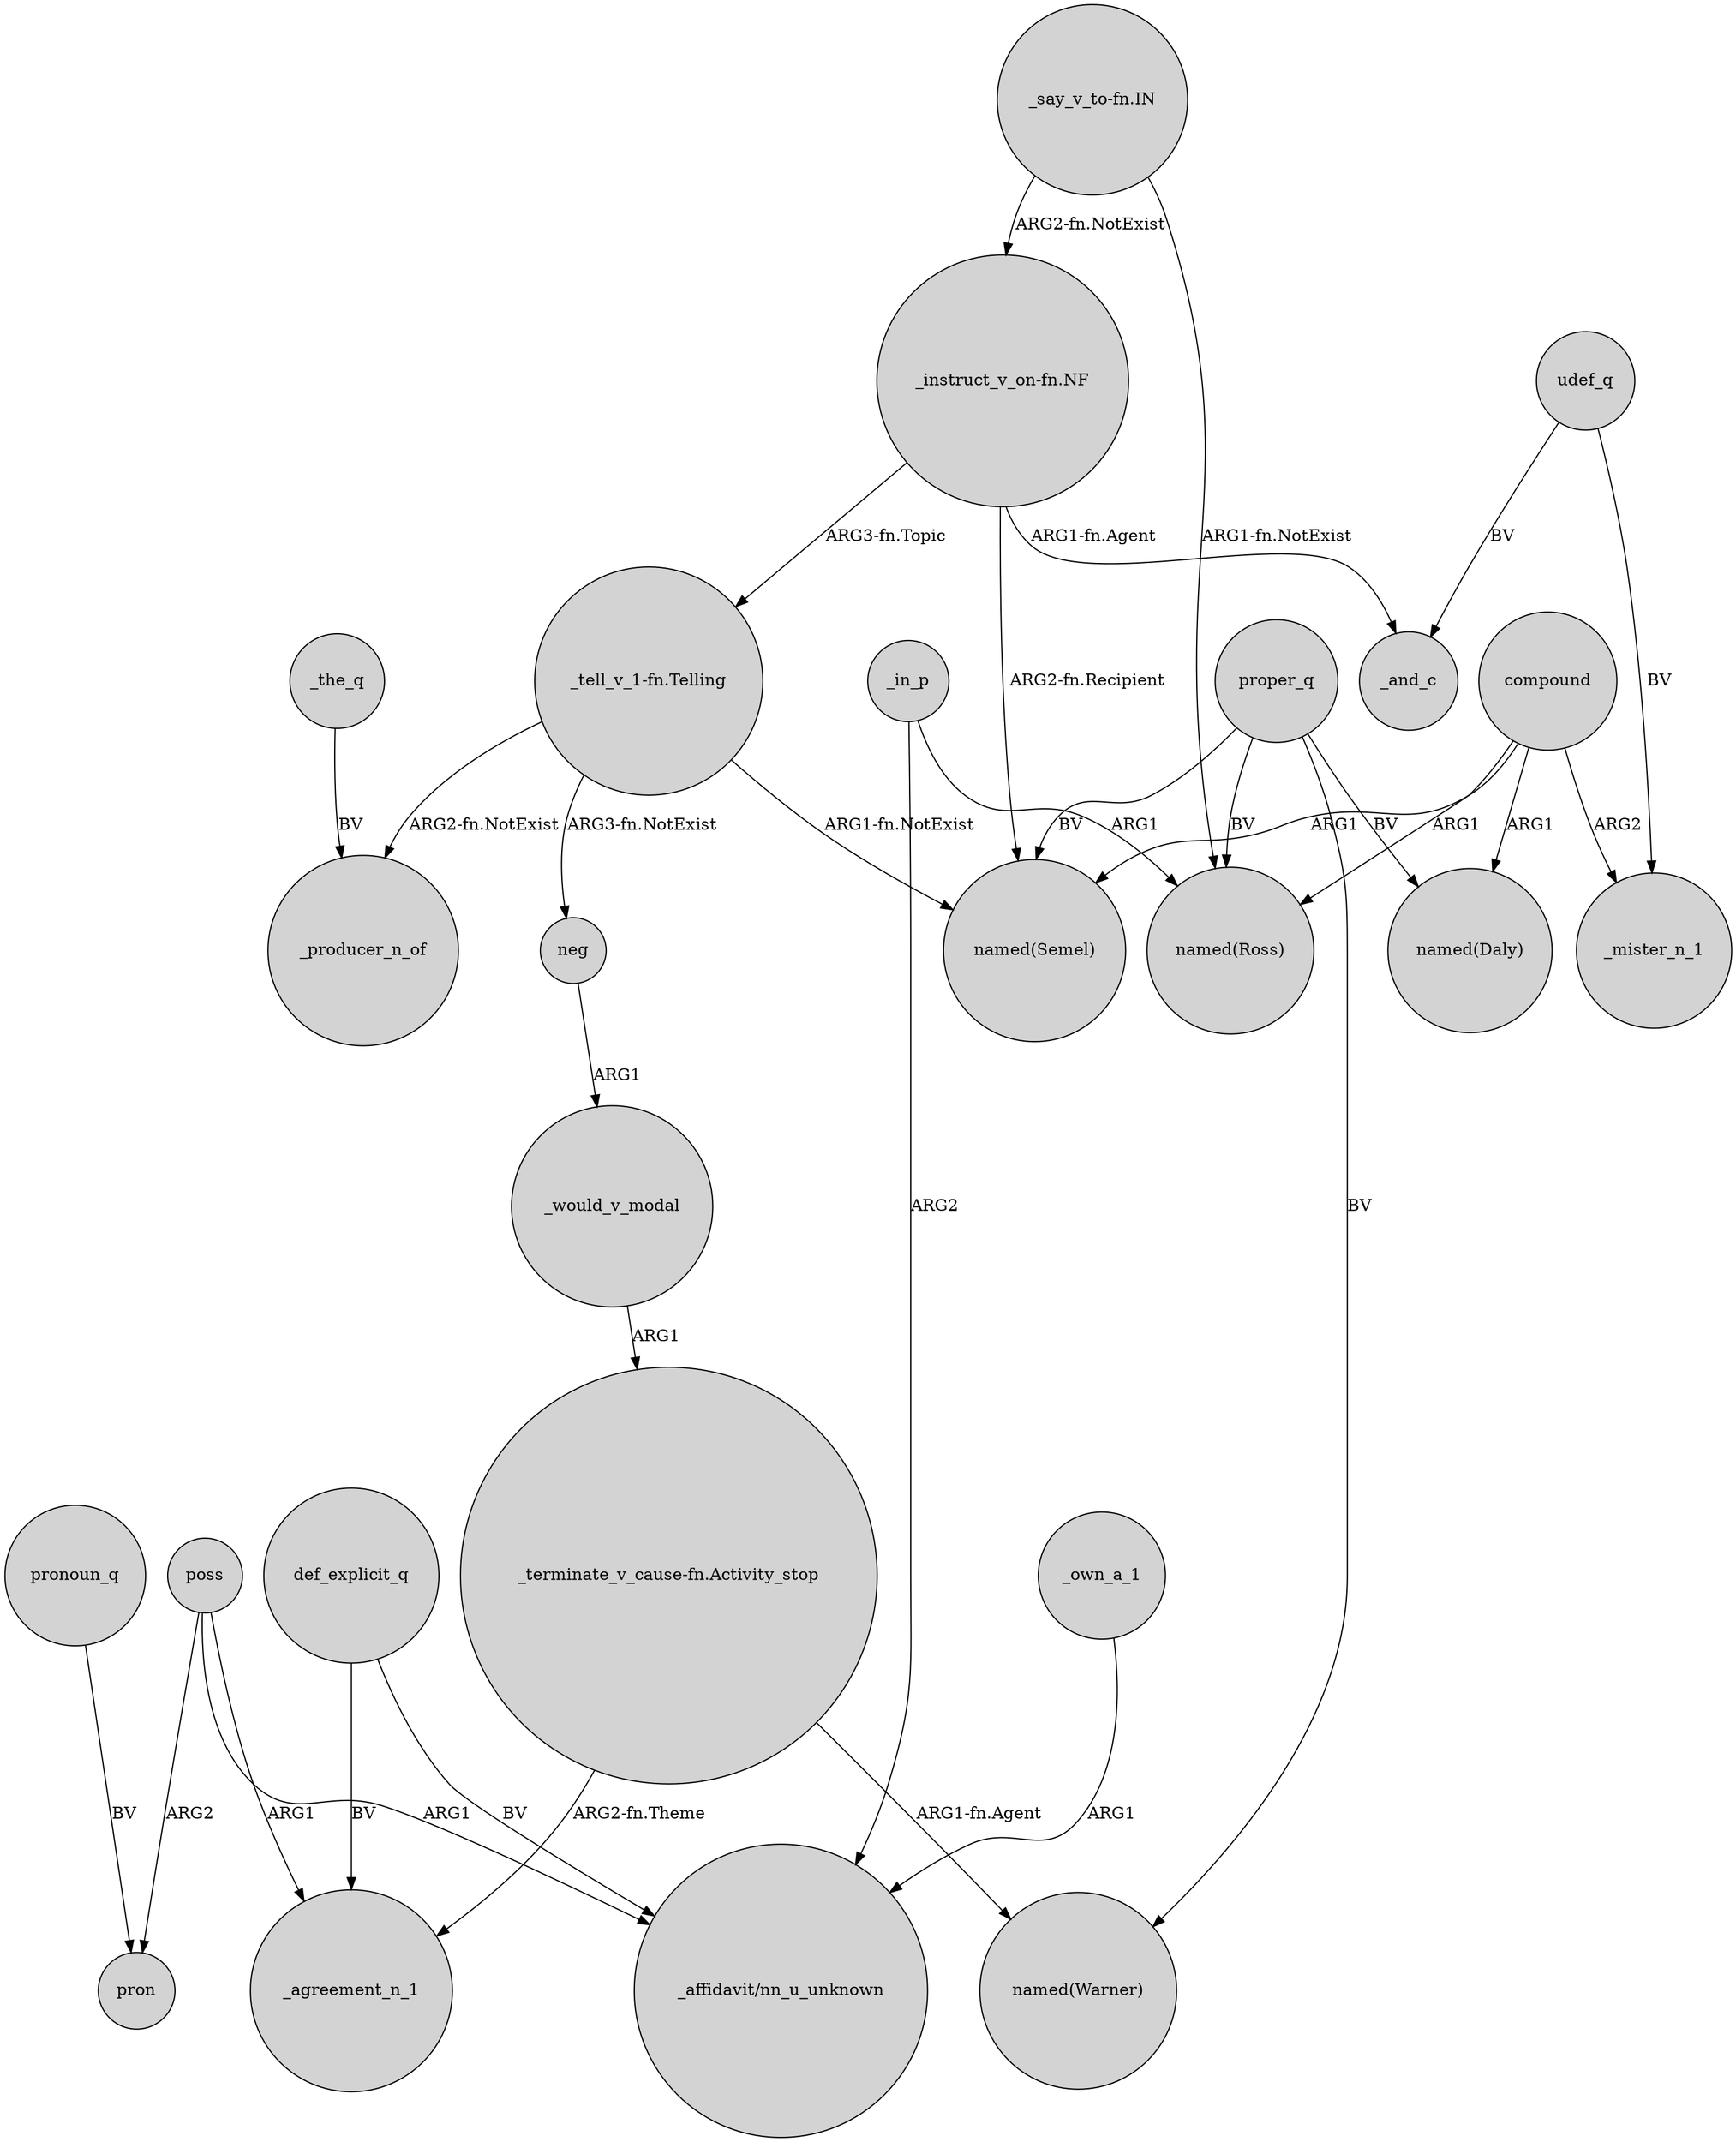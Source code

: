 digraph {
	node [shape=circle style=filled]
	_the_q -> _producer_n_of [label=BV]
	"_tell_v_1-fn.Telling" -> _producer_n_of [label="ARG2-fn.NotExist"]
	neg -> _would_v_modal [label=ARG1]
	poss -> pron [label=ARG2]
	_own_a_1 -> "_affidavit/nn_u_unknown" [label=ARG1]
	proper_q -> "named(Daly)" [label=BV]
	"_say_v_to-fn.IN" -> "_instruct_v_on-fn.NF" [label="ARG2-fn.NotExist"]
	_would_v_modal -> "_terminate_v_cause-fn.Activity_stop" [label=ARG1]
	"_instruct_v_on-fn.NF" -> _and_c [label="ARG1-fn.Agent"]
	proper_q -> "named(Semel)" [label=BV]
	compound -> _mister_n_1 [label=ARG2]
	"_instruct_v_on-fn.NF" -> "_tell_v_1-fn.Telling" [label="ARG3-fn.Topic"]
	"_instruct_v_on-fn.NF" -> "named(Semel)" [label="ARG2-fn.Recipient"]
	udef_q -> _mister_n_1 [label=BV]
	"_tell_v_1-fn.Telling" -> neg [label="ARG3-fn.NotExist"]
	def_explicit_q -> "_affidavit/nn_u_unknown" [label=BV]
	_in_p -> "_affidavit/nn_u_unknown" [label=ARG2]
	"_tell_v_1-fn.Telling" -> "named(Semel)" [label="ARG1-fn.NotExist"]
	poss -> _agreement_n_1 [label=ARG1]
	compound -> "named(Ross)" [label=ARG1]
	pronoun_q -> pron [label=BV]
	"_say_v_to-fn.IN" -> "named(Ross)" [label="ARG1-fn.NotExist"]
	"_terminate_v_cause-fn.Activity_stop" -> "named(Warner)" [label="ARG1-fn.Agent"]
	def_explicit_q -> _agreement_n_1 [label=BV]
	proper_q -> "named(Ross)" [label=BV]
	compound -> "named(Daly)" [label=ARG1]
	proper_q -> "named(Warner)" [label=BV]
	"_terminate_v_cause-fn.Activity_stop" -> _agreement_n_1 [label="ARG2-fn.Theme"]
	compound -> "named(Semel)" [label=ARG1]
	udef_q -> _and_c [label=BV]
	poss -> "_affidavit/nn_u_unknown" [label=ARG1]
	_in_p -> "named(Ross)" [label=ARG1]
}
